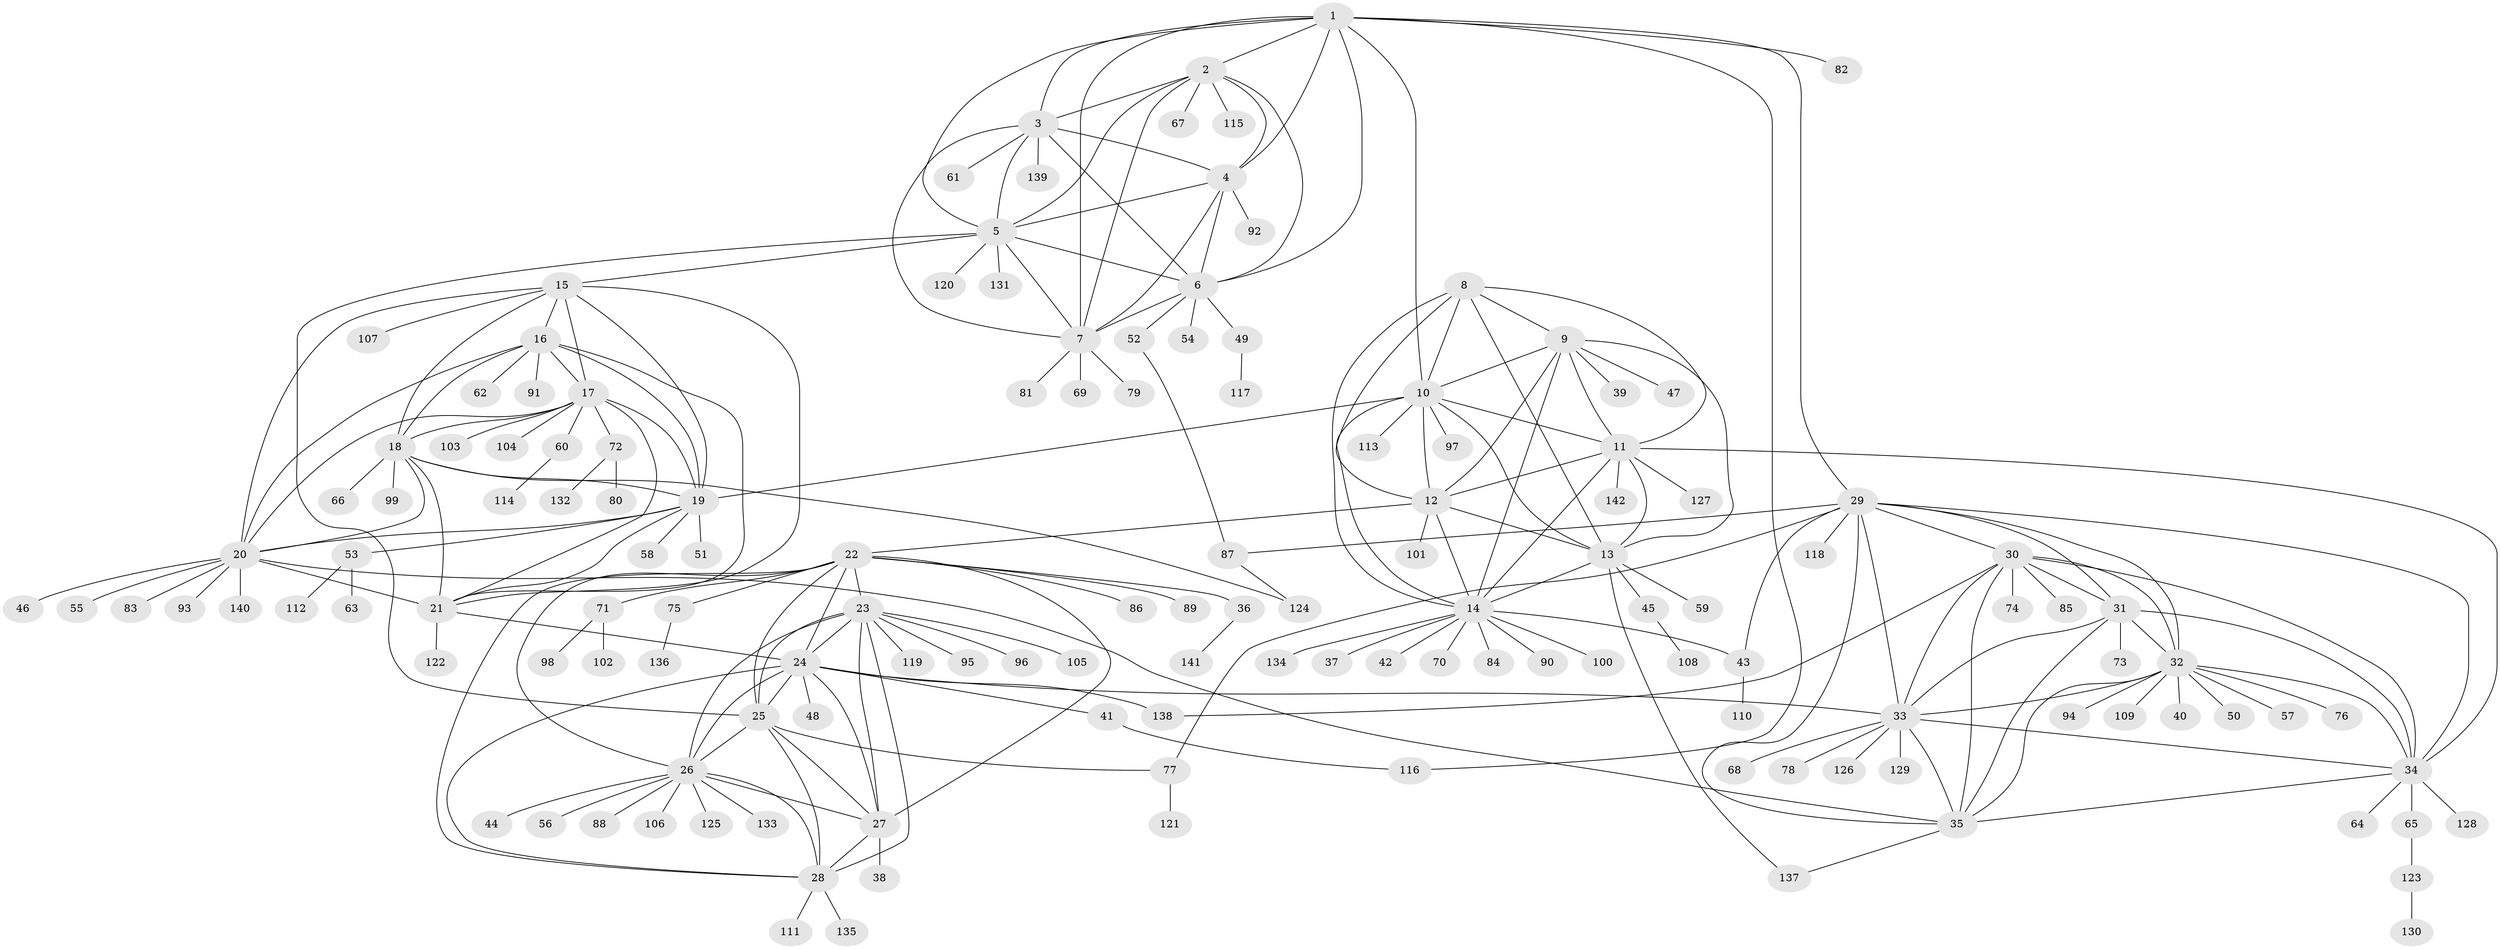 // coarse degree distribution, {10: 0.02608695652173913, 5: 0.034782608695652174, 11: 0.034782608695652174, 6: 0.017391304347826087, 7: 0.02608695652173913, 8: 0.02608695652173913, 9: 0.043478260869565216, 17: 0.008695652173913044, 12: 0.017391304347826087, 2: 0.11304347826086956, 1: 0.6434782608695652, 3: 0.008695652173913044}
// Generated by graph-tools (version 1.1) at 2025/52/02/27/25 19:52:18]
// undirected, 142 vertices, 229 edges
graph export_dot {
graph [start="1"]
  node [color=gray90,style=filled];
  1;
  2;
  3;
  4;
  5;
  6;
  7;
  8;
  9;
  10;
  11;
  12;
  13;
  14;
  15;
  16;
  17;
  18;
  19;
  20;
  21;
  22;
  23;
  24;
  25;
  26;
  27;
  28;
  29;
  30;
  31;
  32;
  33;
  34;
  35;
  36;
  37;
  38;
  39;
  40;
  41;
  42;
  43;
  44;
  45;
  46;
  47;
  48;
  49;
  50;
  51;
  52;
  53;
  54;
  55;
  56;
  57;
  58;
  59;
  60;
  61;
  62;
  63;
  64;
  65;
  66;
  67;
  68;
  69;
  70;
  71;
  72;
  73;
  74;
  75;
  76;
  77;
  78;
  79;
  80;
  81;
  82;
  83;
  84;
  85;
  86;
  87;
  88;
  89;
  90;
  91;
  92;
  93;
  94;
  95;
  96;
  97;
  98;
  99;
  100;
  101;
  102;
  103;
  104;
  105;
  106;
  107;
  108;
  109;
  110;
  111;
  112;
  113;
  114;
  115;
  116;
  117;
  118;
  119;
  120;
  121;
  122;
  123;
  124;
  125;
  126;
  127;
  128;
  129;
  130;
  131;
  132;
  133;
  134;
  135;
  136;
  137;
  138;
  139;
  140;
  141;
  142;
  1 -- 2;
  1 -- 3;
  1 -- 4;
  1 -- 5;
  1 -- 6;
  1 -- 7;
  1 -- 10;
  1 -- 29;
  1 -- 82;
  1 -- 116;
  2 -- 3;
  2 -- 4;
  2 -- 5;
  2 -- 6;
  2 -- 7;
  2 -- 67;
  2 -- 115;
  3 -- 4;
  3 -- 5;
  3 -- 6;
  3 -- 7;
  3 -- 61;
  3 -- 139;
  4 -- 5;
  4 -- 6;
  4 -- 7;
  4 -- 92;
  5 -- 6;
  5 -- 7;
  5 -- 15;
  5 -- 25;
  5 -- 120;
  5 -- 131;
  6 -- 7;
  6 -- 49;
  6 -- 52;
  6 -- 54;
  7 -- 69;
  7 -- 79;
  7 -- 81;
  8 -- 9;
  8 -- 10;
  8 -- 11;
  8 -- 12;
  8 -- 13;
  8 -- 14;
  9 -- 10;
  9 -- 11;
  9 -- 12;
  9 -- 13;
  9 -- 14;
  9 -- 39;
  9 -- 47;
  10 -- 11;
  10 -- 12;
  10 -- 13;
  10 -- 14;
  10 -- 19;
  10 -- 97;
  10 -- 113;
  11 -- 12;
  11 -- 13;
  11 -- 14;
  11 -- 34;
  11 -- 127;
  11 -- 142;
  12 -- 13;
  12 -- 14;
  12 -- 22;
  12 -- 101;
  13 -- 14;
  13 -- 45;
  13 -- 59;
  13 -- 137;
  14 -- 37;
  14 -- 42;
  14 -- 43;
  14 -- 70;
  14 -- 84;
  14 -- 90;
  14 -- 100;
  14 -- 134;
  15 -- 16;
  15 -- 17;
  15 -- 18;
  15 -- 19;
  15 -- 20;
  15 -- 21;
  15 -- 107;
  16 -- 17;
  16 -- 18;
  16 -- 19;
  16 -- 20;
  16 -- 21;
  16 -- 62;
  16 -- 91;
  17 -- 18;
  17 -- 19;
  17 -- 20;
  17 -- 21;
  17 -- 60;
  17 -- 72;
  17 -- 103;
  17 -- 104;
  18 -- 19;
  18 -- 20;
  18 -- 21;
  18 -- 66;
  18 -- 99;
  18 -- 124;
  19 -- 20;
  19 -- 21;
  19 -- 51;
  19 -- 53;
  19 -- 58;
  20 -- 21;
  20 -- 35;
  20 -- 46;
  20 -- 55;
  20 -- 83;
  20 -- 93;
  20 -- 140;
  21 -- 24;
  21 -- 122;
  22 -- 23;
  22 -- 24;
  22 -- 25;
  22 -- 26;
  22 -- 27;
  22 -- 28;
  22 -- 36;
  22 -- 71;
  22 -- 75;
  22 -- 86;
  22 -- 89;
  23 -- 24;
  23 -- 25;
  23 -- 26;
  23 -- 27;
  23 -- 28;
  23 -- 95;
  23 -- 96;
  23 -- 105;
  23 -- 119;
  24 -- 25;
  24 -- 26;
  24 -- 27;
  24 -- 28;
  24 -- 33;
  24 -- 41;
  24 -- 48;
  24 -- 138;
  25 -- 26;
  25 -- 27;
  25 -- 28;
  25 -- 77;
  26 -- 27;
  26 -- 28;
  26 -- 44;
  26 -- 56;
  26 -- 88;
  26 -- 106;
  26 -- 125;
  26 -- 133;
  27 -- 28;
  27 -- 38;
  28 -- 111;
  28 -- 135;
  29 -- 30;
  29 -- 31;
  29 -- 32;
  29 -- 33;
  29 -- 34;
  29 -- 35;
  29 -- 43;
  29 -- 77;
  29 -- 87;
  29 -- 118;
  30 -- 31;
  30 -- 32;
  30 -- 33;
  30 -- 34;
  30 -- 35;
  30 -- 74;
  30 -- 85;
  30 -- 138;
  31 -- 32;
  31 -- 33;
  31 -- 34;
  31 -- 35;
  31 -- 73;
  32 -- 33;
  32 -- 34;
  32 -- 35;
  32 -- 40;
  32 -- 50;
  32 -- 57;
  32 -- 76;
  32 -- 94;
  32 -- 109;
  33 -- 34;
  33 -- 35;
  33 -- 68;
  33 -- 78;
  33 -- 126;
  33 -- 129;
  34 -- 35;
  34 -- 64;
  34 -- 65;
  34 -- 128;
  35 -- 137;
  36 -- 141;
  41 -- 116;
  43 -- 110;
  45 -- 108;
  49 -- 117;
  52 -- 87;
  53 -- 63;
  53 -- 112;
  60 -- 114;
  65 -- 123;
  71 -- 98;
  71 -- 102;
  72 -- 80;
  72 -- 132;
  75 -- 136;
  77 -- 121;
  87 -- 124;
  123 -- 130;
}
